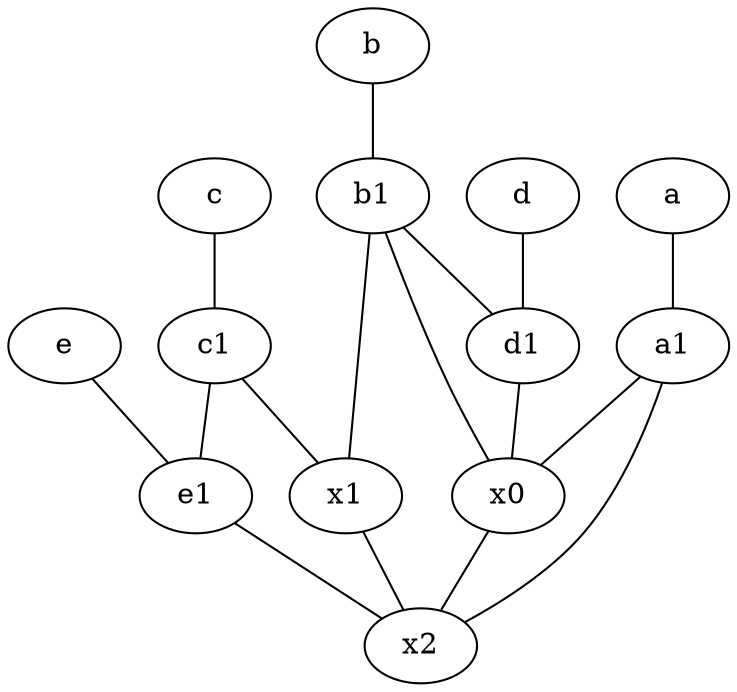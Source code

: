graph {
	node [labelfontsize=50]
	e1 [labelfontsize=50 pos="7,7!"]
	x2 [labelfontsize=50]
	a1 [labelfontsize=50 pos="8,3!"]
	b [labelfontsize=50 pos="10,4!"]
	e [labelfontsize=50 pos="7,9!"]
	d1 [labelfontsize=50 pos="3,5!"]
	b1 [labelfontsize=50 pos="9,4!"]
	d [labelfontsize=50 pos="2,5!"]
	c [labelfontsize=50 pos="4.5,2!"]
	x1 [labelfontsize=50]
	c1 [labelfontsize=50 pos="4.5,3!"]
	x0 [labelfontsize=50]
	a [labelfontsize=50 pos="8,2!"]
	b1 -- x0
	c -- c1
	d1 -- x0
	b1 -- d1
	b1 -- x1
	a -- a1
	e -- e1
	a1 -- x0
	x1 -- x2
	c1 -- e1
	d -- d1
	a1 -- x2
	b -- b1
	e1 -- x2
	x0 -- x2
	c1 -- x1
}

